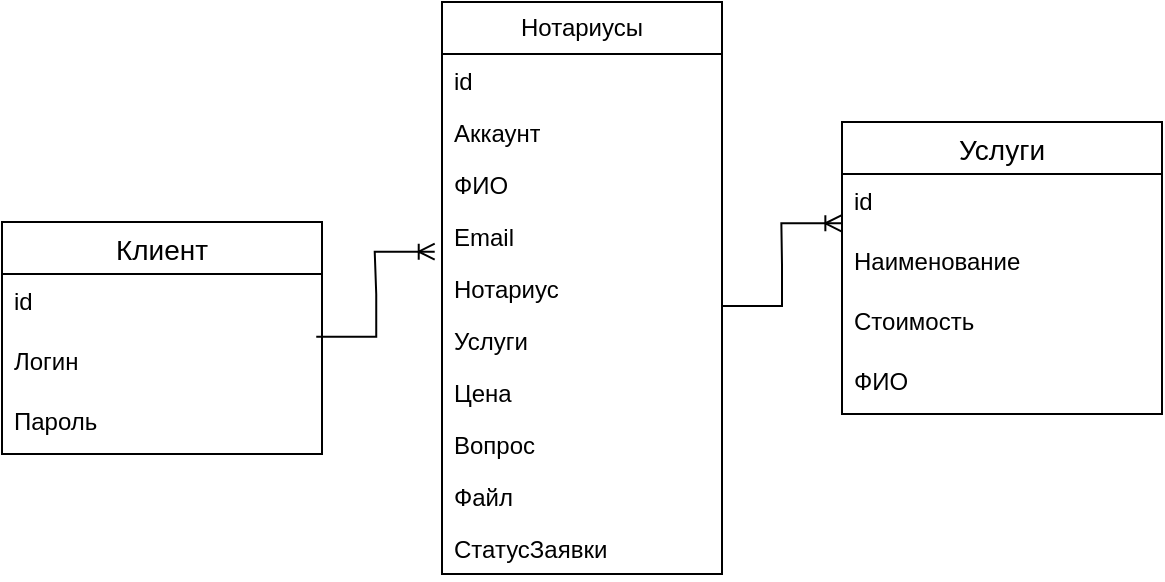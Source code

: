 <mxfile version="24.4.6" type="device">
  <diagram name="Страница — 1" id="fN3B1QGg2g4bVNNmoK_3">
    <mxGraphModel dx="1337" dy="666" grid="1" gridSize="10" guides="1" tooltips="1" connect="1" arrows="1" fold="1" page="1" pageScale="1" pageWidth="827" pageHeight="1169" math="0" shadow="0">
      <root>
        <mxCell id="0" />
        <mxCell id="1" parent="0" />
        <mxCell id="7gU45dSADYJEa09CfIqS-2" value="Нотариусы" style="swimlane;fontStyle=0;childLayout=stackLayout;horizontal=1;startSize=26;fillColor=none;horizontalStack=0;resizeParent=1;resizeParentMax=0;resizeLast=0;collapsible=1;marginBottom=0;whiteSpace=wrap;html=1;" parent="1" vertex="1">
          <mxGeometry x="280" y="160" width="140" height="286" as="geometry">
            <mxRectangle x="170" y="280" width="100" height="30" as="alternateBounds" />
          </mxGeometry>
        </mxCell>
        <mxCell id="7gU45dSADYJEa09CfIqS-4" value="id" style="text;strokeColor=none;fillColor=none;align=left;verticalAlign=top;spacingLeft=4;spacingRight=4;overflow=hidden;rotatable=0;points=[[0,0.5],[1,0.5]];portConstraint=eastwest;whiteSpace=wrap;html=1;" parent="7gU45dSADYJEa09CfIqS-2" vertex="1">
          <mxGeometry y="26" width="140" height="26" as="geometry" />
        </mxCell>
        <mxCell id="7gU45dSADYJEa09CfIqS-22" value="Аккаунт&lt;div&gt;&lt;br&gt;&lt;/div&gt;" style="text;strokeColor=none;fillColor=none;align=left;verticalAlign=top;spacingLeft=4;spacingRight=4;overflow=hidden;rotatable=0;points=[[0,0.5],[1,0.5]];portConstraint=eastwest;whiteSpace=wrap;html=1;" parent="7gU45dSADYJEa09CfIqS-2" vertex="1">
          <mxGeometry y="52" width="140" height="26" as="geometry" />
        </mxCell>
        <mxCell id="7gU45dSADYJEa09CfIqS-23" value="&lt;div&gt;ФИО&lt;/div&gt;" style="text;strokeColor=none;fillColor=none;align=left;verticalAlign=top;spacingLeft=4;spacingRight=4;overflow=hidden;rotatable=0;points=[[0,0.5],[1,0.5]];portConstraint=eastwest;whiteSpace=wrap;html=1;" parent="7gU45dSADYJEa09CfIqS-2" vertex="1">
          <mxGeometry y="78" width="140" height="26" as="geometry" />
        </mxCell>
        <mxCell id="7gU45dSADYJEa09CfIqS-24" value="&lt;div&gt;Email&lt;/div&gt;" style="text;strokeColor=none;fillColor=none;align=left;verticalAlign=top;spacingLeft=4;spacingRight=4;overflow=hidden;rotatable=0;points=[[0,0.5],[1,0.5]];portConstraint=eastwest;whiteSpace=wrap;html=1;" parent="7gU45dSADYJEa09CfIqS-2" vertex="1">
          <mxGeometry y="104" width="140" height="26" as="geometry" />
        </mxCell>
        <mxCell id="7gU45dSADYJEa09CfIqS-25" value="&lt;div&gt;Нотариус&lt;/div&gt;" style="text;strokeColor=none;fillColor=none;align=left;verticalAlign=top;spacingLeft=4;spacingRight=4;overflow=hidden;rotatable=0;points=[[0,0.5],[1,0.5]];portConstraint=eastwest;whiteSpace=wrap;html=1;" parent="7gU45dSADYJEa09CfIqS-2" vertex="1">
          <mxGeometry y="130" width="140" height="26" as="geometry" />
        </mxCell>
        <mxCell id="7gU45dSADYJEa09CfIqS-26" value="&lt;div&gt;Услуги&lt;/div&gt;" style="text;strokeColor=none;fillColor=none;align=left;verticalAlign=top;spacingLeft=4;spacingRight=4;overflow=hidden;rotatable=0;points=[[0,0.5],[1,0.5]];portConstraint=eastwest;whiteSpace=wrap;html=1;" parent="7gU45dSADYJEa09CfIqS-2" vertex="1">
          <mxGeometry y="156" width="140" height="26" as="geometry" />
        </mxCell>
        <mxCell id="7gU45dSADYJEa09CfIqS-48" value="&lt;div&gt;Цена&lt;/div&gt;" style="text;strokeColor=none;fillColor=none;align=left;verticalAlign=top;spacingLeft=4;spacingRight=4;overflow=hidden;rotatable=0;points=[[0,0.5],[1,0.5]];portConstraint=eastwest;whiteSpace=wrap;html=1;" parent="7gU45dSADYJEa09CfIqS-2" vertex="1">
          <mxGeometry y="182" width="140" height="26" as="geometry" />
        </mxCell>
        <mxCell id="7gU45dSADYJEa09CfIqS-49" value="&lt;div&gt;Вопрос&lt;/div&gt;" style="text;strokeColor=none;fillColor=none;align=left;verticalAlign=top;spacingLeft=4;spacingRight=4;overflow=hidden;rotatable=0;points=[[0,0.5],[1,0.5]];portConstraint=eastwest;whiteSpace=wrap;html=1;" parent="7gU45dSADYJEa09CfIqS-2" vertex="1">
          <mxGeometry y="208" width="140" height="26" as="geometry" />
        </mxCell>
        <mxCell id="7gU45dSADYJEa09CfIqS-50" value="&lt;div&gt;Файл&lt;/div&gt;" style="text;strokeColor=none;fillColor=none;align=left;verticalAlign=top;spacingLeft=4;spacingRight=4;overflow=hidden;rotatable=0;points=[[0,0.5],[1,0.5]];portConstraint=eastwest;whiteSpace=wrap;html=1;" parent="7gU45dSADYJEa09CfIqS-2" vertex="1">
          <mxGeometry y="234" width="140" height="26" as="geometry" />
        </mxCell>
        <mxCell id="7gU45dSADYJEa09CfIqS-5" value="&lt;div&gt;СтатусЗаявки&lt;/div&gt;" style="text;strokeColor=none;fillColor=none;align=left;verticalAlign=top;spacingLeft=4;spacingRight=4;overflow=hidden;rotatable=0;points=[[0,0.5],[1,0.5]];portConstraint=eastwest;whiteSpace=wrap;html=1;" parent="7gU45dSADYJEa09CfIqS-2" vertex="1">
          <mxGeometry y="260" width="140" height="26" as="geometry" />
        </mxCell>
        <mxCell id="7gU45dSADYJEa09CfIqS-52" value="Услуги" style="swimlane;fontStyle=0;childLayout=stackLayout;horizontal=1;startSize=26;horizontalStack=0;resizeParent=1;resizeParentMax=0;resizeLast=0;collapsible=1;marginBottom=0;align=center;fontSize=14;" parent="1" vertex="1">
          <mxGeometry x="480" y="220" width="160" height="146" as="geometry" />
        </mxCell>
        <mxCell id="7gU45dSADYJEa09CfIqS-53" value="id" style="text;strokeColor=none;fillColor=none;spacingLeft=4;spacingRight=4;overflow=hidden;rotatable=0;points=[[0,0.5],[1,0.5]];portConstraint=eastwest;fontSize=12;whiteSpace=wrap;html=1;" parent="7gU45dSADYJEa09CfIqS-52" vertex="1">
          <mxGeometry y="26" width="160" height="30" as="geometry" />
        </mxCell>
        <mxCell id="7gU45dSADYJEa09CfIqS-54" value="Наименование" style="text;strokeColor=none;fillColor=none;spacingLeft=4;spacingRight=4;overflow=hidden;rotatable=0;points=[[0,0.5],[1,0.5]];portConstraint=eastwest;fontSize=12;whiteSpace=wrap;html=1;" parent="7gU45dSADYJEa09CfIqS-52" vertex="1">
          <mxGeometry y="56" width="160" height="30" as="geometry" />
        </mxCell>
        <mxCell id="7gU45dSADYJEa09CfIqS-58" value="Стоимость" style="text;strokeColor=none;fillColor=none;spacingLeft=4;spacingRight=4;overflow=hidden;rotatable=0;points=[[0,0.5],[1,0.5]];portConstraint=eastwest;fontSize=12;whiteSpace=wrap;html=1;" parent="7gU45dSADYJEa09CfIqS-52" vertex="1">
          <mxGeometry y="86" width="160" height="30" as="geometry" />
        </mxCell>
        <mxCell id="7gU45dSADYJEa09CfIqS-55" value="ФИО" style="text;strokeColor=none;fillColor=none;spacingLeft=4;spacingRight=4;overflow=hidden;rotatable=0;points=[[0,0.5],[1,0.5]];portConstraint=eastwest;fontSize=12;whiteSpace=wrap;html=1;" parent="7gU45dSADYJEa09CfIqS-52" vertex="1">
          <mxGeometry y="116" width="160" height="30" as="geometry" />
        </mxCell>
        <mxCell id="qZhqIhmOthstIkRBkKFS-1" value="Клиент" style="swimlane;fontStyle=0;childLayout=stackLayout;horizontal=1;startSize=26;horizontalStack=0;resizeParent=1;resizeParentMax=0;resizeLast=0;collapsible=1;marginBottom=0;align=center;fontSize=14;" vertex="1" parent="1">
          <mxGeometry x="60" y="270" width="160" height="116" as="geometry" />
        </mxCell>
        <mxCell id="qZhqIhmOthstIkRBkKFS-2" value="id" style="text;strokeColor=none;fillColor=none;spacingLeft=4;spacingRight=4;overflow=hidden;rotatable=0;points=[[0,0.5],[1,0.5]];portConstraint=eastwest;fontSize=12;whiteSpace=wrap;html=1;" vertex="1" parent="qZhqIhmOthstIkRBkKFS-1">
          <mxGeometry y="26" width="160" height="30" as="geometry" />
        </mxCell>
        <mxCell id="qZhqIhmOthstIkRBkKFS-3" value="Логин" style="text;strokeColor=none;fillColor=none;spacingLeft=4;spacingRight=4;overflow=hidden;rotatable=0;points=[[0,0.5],[1,0.5]];portConstraint=eastwest;fontSize=12;whiteSpace=wrap;html=1;" vertex="1" parent="qZhqIhmOthstIkRBkKFS-1">
          <mxGeometry y="56" width="160" height="30" as="geometry" />
        </mxCell>
        <mxCell id="qZhqIhmOthstIkRBkKFS-4" value="Пароль" style="text;strokeColor=none;fillColor=none;spacingLeft=4;spacingRight=4;overflow=hidden;rotatable=0;points=[[0,0.5],[1,0.5]];portConstraint=eastwest;fontSize=12;whiteSpace=wrap;html=1;" vertex="1" parent="qZhqIhmOthstIkRBkKFS-1">
          <mxGeometry y="86" width="160" height="30" as="geometry" />
        </mxCell>
        <mxCell id="qZhqIhmOthstIkRBkKFS-8" value="" style="edgeStyle=entityRelationEdgeStyle;fontSize=12;html=1;endArrow=ERoneToMany;rounded=0;entryX=-0.026;entryY=-0.199;entryDx=0;entryDy=0;entryPerimeter=0;exitX=0.982;exitY=0.044;exitDx=0;exitDy=0;exitPerimeter=0;" edge="1" parent="1" source="qZhqIhmOthstIkRBkKFS-3" target="7gU45dSADYJEa09CfIqS-25">
          <mxGeometry width="100" height="100" relative="1" as="geometry">
            <mxPoint x="160" y="310" as="sourcePoint" />
            <mxPoint x="260" y="210" as="targetPoint" />
          </mxGeometry>
        </mxCell>
        <mxCell id="qZhqIhmOthstIkRBkKFS-9" value="" style="edgeStyle=entityRelationEdgeStyle;fontSize=12;html=1;endArrow=ERoneToMany;rounded=0;entryX=-0.002;entryY=0.822;entryDx=0;entryDy=0;entryPerimeter=0;exitX=0.982;exitY=0.044;exitDx=0;exitDy=0;exitPerimeter=0;" edge="1" parent="1" target="7gU45dSADYJEa09CfIqS-53">
          <mxGeometry width="100" height="100" relative="1" as="geometry">
            <mxPoint x="420" y="312" as="sourcePoint" />
            <mxPoint x="479" y="270" as="targetPoint" />
            <Array as="points">
              <mxPoint x="633" y="255" />
            </Array>
          </mxGeometry>
        </mxCell>
      </root>
    </mxGraphModel>
  </diagram>
</mxfile>
